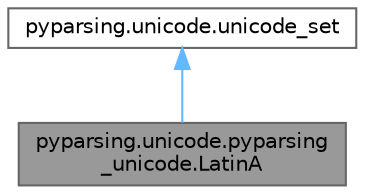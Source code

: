 digraph "pyparsing.unicode.pyparsing_unicode.LatinA"
{
 // LATEX_PDF_SIZE
  bgcolor="transparent";
  edge [fontname=Helvetica,fontsize=10,labelfontname=Helvetica,labelfontsize=10];
  node [fontname=Helvetica,fontsize=10,shape=box,height=0.2,width=0.4];
  Node1 [id="Node000001",label="pyparsing.unicode.pyparsing\l_unicode.LatinA",height=0.2,width=0.4,color="gray40", fillcolor="grey60", style="filled", fontcolor="black",tooltip=" "];
  Node2 -> Node1 [id="edge1_Node000001_Node000002",dir="back",color="steelblue1",style="solid",tooltip=" "];
  Node2 [id="Node000002",label="pyparsing.unicode.unicode_set",height=0.2,width=0.4,color="gray40", fillcolor="white", style="filled",URL="$d0/dd1/classpyparsing_1_1unicode_1_1unicode__set.html",tooltip=" "];
}
